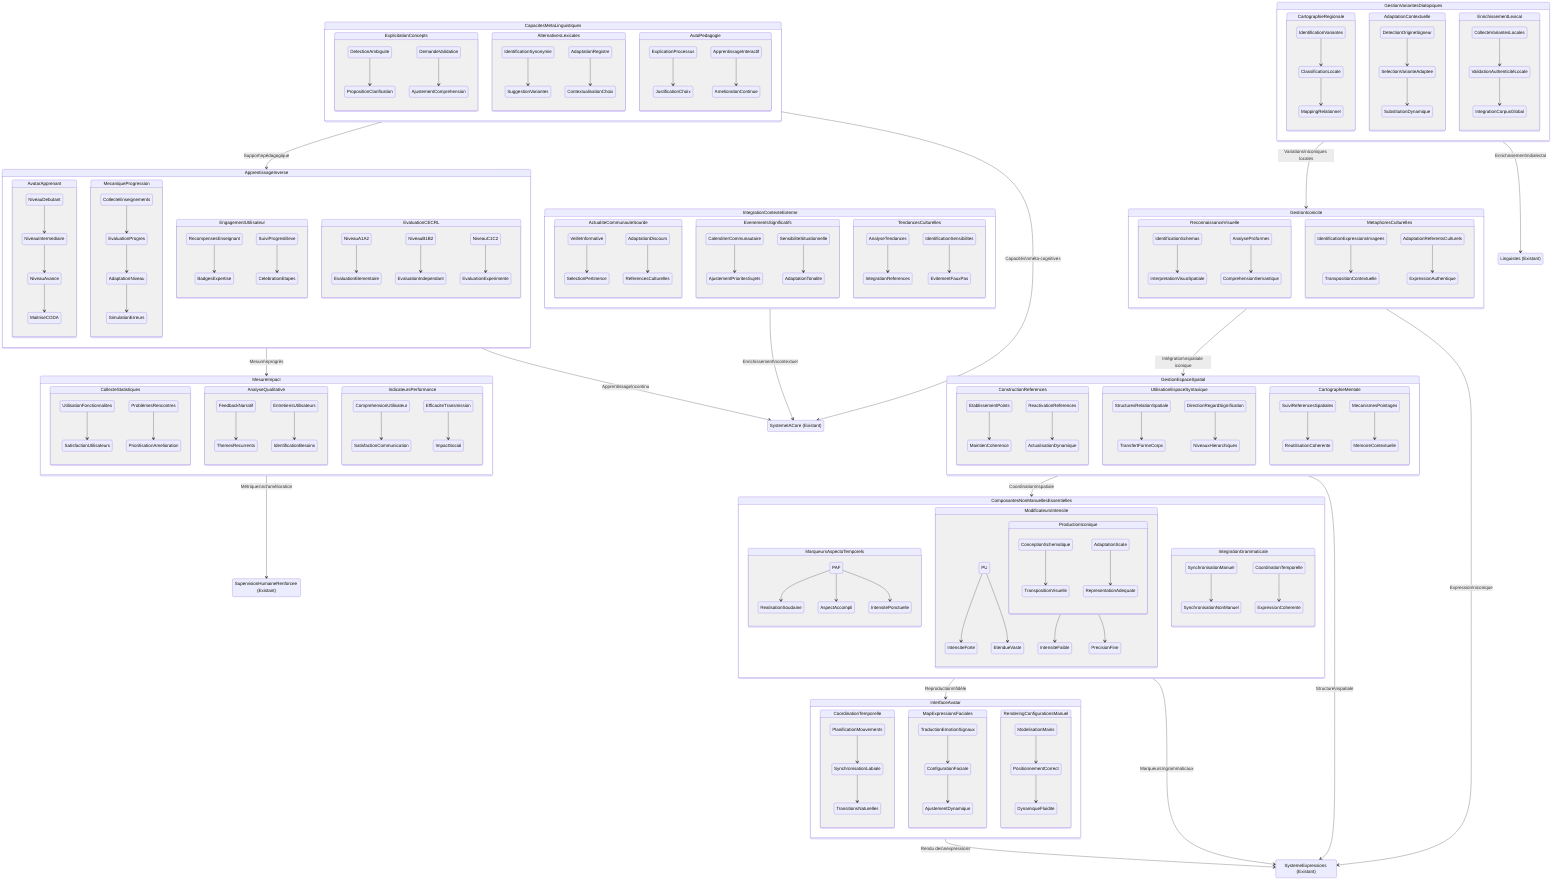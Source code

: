 stateDiagram-v2
    %% Raccourcis vers les composants existants
    state "SystemeIACore (Existant)" as IACore
    state "Linguistes (Existant)" as Linguistes
    state "SystemeExpressions (Existant)" as SE
    state "SupervisionHumaineRenforcee (Existant)" as SHR
    
    %% 1. Gestion des variations dialectales
    state "GestionVariantesDiatopiques" as GVD {
        state "CartographieRegionale" as CR {
            IdentificationVariantes --> ClassificationLocale
            ClassificationLocale --> MappingRelationnel
        }
        state "AdaptationContextuelle" as AC {
            DetectionOrigineSigneur --> SelectionVarianteAdaptee
            SelectionVarianteAdaptee --> SubstitutionDynamique
        }
        state "EnrichissementLexical" as EL {
            CollecteVariantesLocales --> ValidationAuthenticitéLocale
            ValidationAuthenticitéLocale --> IntegrationCorpusGlobal
        }
    }
    
    %% 2. Interface avec les technologies d'avatar
    state "InterfaceAvatar" as IA {
        state "CoordinationTemporelle" as CT {
            PlanificationMouvements --> SynchronisationLabiale
            SynchronisationLabiale --> TransitionsNaturelles
        }
        state "MapExpressionsFaciales" as MEF {
            TraductionEmotionSignaux --> ConfigurationFaciale
            ConfigurationFaciale --> AjustementDynamique
        }
        state "RenderingConfigurationsManuel" as RCM {
            ModelisationMains --> PositionnementCorrect
            PositionnementCorrect --> DynamiqueFluidite
        }
    }
    
    %% 3. Gestion de l'espace de signation
    state "GestionEspaceSpatial" as GES {
        state "ConstructionReferences" as CRef {
            EtablissementPoints --> MaintienCoherence
            ReactivationReferences --> ActualisationDynamique
        }
        state "UtilisationEspaceSyntaxique" as UES {
            StructuresRelationSpatiale --> TransfertFormeCorps
            DirectionRegardSignification --> NiveauxHierarchiques
        }
        state "CartographieMentale" as CM {
            SuiviReferencesSpatiales --> ReutilisationCoherente
            MecanismesPointages --> MemoireContextuelle
        }
    }
    
    %% 4. Mécanismes d'explicitation
    state "CapacitesMetaLinguistiques" as CML {
        state "ExplicitationConcepts" as EC {
            DetectionAmbiguite --> PropositionClarification
            DemandeValidation --> AjustementComprehension
        }
        state "AlternativesLexicales" as AL {
            IdentificationSynonymie --> SuggestionVariantes
            AdaptationRegistre --> ContextualisationChoix
        }
        state "AutoPedagogie" as AP {
            ExplicationProcessus --> JustificationChoix
            ApprentissageInteractif --> AmeliorationContinue
        }
    }
    
    %% 5. Intégration de données contextuelles externes
    state "IntegrationContexteExterne" as ICE {
        state "ActualiteCommunauteSourde" as ACS {
            VeilleInformative --> SelectionPertinence
            AdaptationDiscours --> ReferencesCulturelles
        }
        state "EvenementsSignificatifs" as ES {
            CalendrierCommunautaire --> AjustementPrioritesSujets
            SensibiliteSituationnelle --> AdaptationTonalite
        }
        state "TendancesCulturelles" as TC {
            AnalyseTendances --> IntegrationReferences
            IdentificationSensibilites --> EvitementFauxPas
        }
    }
    
    %% 6. Système de mesure d'impact
    state "MesureImpact" as MI {
        state "CollecteStatistiques" as CSt {
            UtilisationFonctionnalites --> SatisfactionUtilisateurs
            ProblèmesRencontres --> PrioritisationAmelioration
        }
        state "AnalyseQualitative" as AQ {
            FeedbackNarratif --> ThemesRecurrents
            EntretiensUtilisateurs --> IdentificationBesoins
        }
        state "IndicateursPerformance" as IP {
            ComprehensionUtilisateur --> SatisfactionCommunication
            EfficaciteTransmission --> ImpactSocial
        }
    }
    
    %% 7. Gestion de l'aspect iconique
    state "GestionIconicite" as GI {
        state "ReconnaissanceVisuelle" as RV {
            IdentificationSchemas --> InterpretationVisuoSpatiale
            AnalyseProformes --> ComprehensionSemantique
        }
        state "ProductionIconique" as PI {
            ConceptionSchematique --> TranspositionVisuelle
            AdaptationScale --> RepresentationAdequate
        }
        state "MetaphoresCulturelles" as MC {
            IdentificationExpressionsImagees --> TranspositionContextuelle
            AdaptationReferentsCulturels --> ExpressionAuthentique
        }
    }
    
    %% Composantes non-manuelles essentielles (PI, PAF, PU)
    state "ComposantesNonManuellesEssentielles" as CNM {
        state "MarqueursAspectoTemporels" as MAT {
            PAF --> RealisationSoudaine
            PAF --> AspectAccompli
            PAF --> IntensitePonctuelle
        }
        
        state "ModificateursIntensite" as MI2 {
            PI --> IntensiteFaible
            PI --> PrecisionFine
            PU --> IntensiteForte
            PU --> EtendueVaste
        }
        
        state "IntegrationGrammaticale" as IG {
            SynchronisationManuel --> SynchronisationNonManuel
            CoordinationTemporelle --> ExpressionCoherente
        }
    }
    
    %% Apprentissage Inverse (CODA virtuel)
    state "ApprentissageInverse" as AIIV {
        state "AvatarApprenant" as AA {
            NiveauDebutant --> NiveauIntermediaire
            NiveauIntermediaire --> NiveauAvance
            NiveauAvance --> MaitriseCODA
        }
        
        state "MecaniqueProgression" as MP {
            CollecteEnseignements --> EvaluationProgres
            EvaluationProgres --> AdaptationNiveau
            AdaptationNiveau --> SimulationErreurs
        }
        
        state "EngagementUtilisateur" as EU {
            RecompensesEnseignant --> BadgesExpertise
            SuiviProgresEleve --> CelebrationEtapes
        }
        
        state "EvaluationCECRL" as ECEC {
            NiveauA1A2 --> EvaluationElementaire
            NiveauB1B2 --> EvaluationIndependant
            NiveauC1C2 --> EvaluationExperimente
        }
    }
    
    %% Connexions principales avec le système existant
    GVD --> Linguistes : Enrichissement\ndialectal
    IA --> SE : Rendu des\nexpressions
    GES --> SE : Structure\nspatiale
    CML --> IACore : Capacités\nméta-cognitives
    ICE --> IACore : Enrichissement\ncontextuel
    MI --> SHR : Métriques\nd'amélioration
    GI --> SE : Expression\niconique
    CNM --> SE : Marqueurs\ngrammaticaux
    AIIV --> IACore : Apprentissage\ncontinu
    
    %% Interconnexions entre nouveaux composants
    GVD --> GI : Variations\niconiques locales
    GES --> CNM : Coordination\nspatiale
    CNM --> IA : Reproduction\nfidèle
    AIIV --> MI : Mesure\nprogrès
    CML --> AIIV : Support\npédagogique
    GI --> GES : Intégration\nspatiale iconique